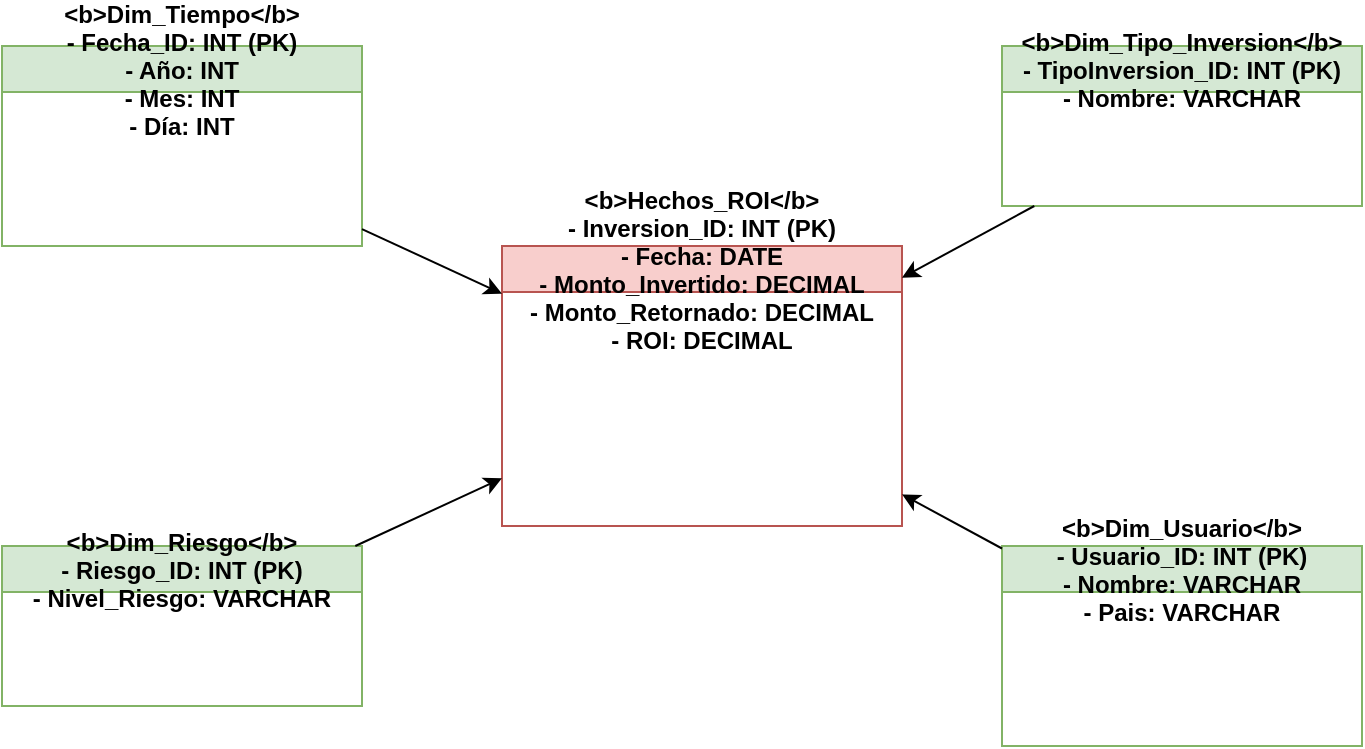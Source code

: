 <?xml version="1.0" encoding="UTF-8"?>
<mxfile>
  <diagram id="DiagramaROI" name="Diagrama ROI">
    <mxGraphModel dx="1093" dy="714" grid="1" gridSize="10" guides="1" tooltips="1" connect="1" arrows="1" fold="1" page="1" pageScale="1" pageWidth="827" pageHeight="1169" math="0" shadow="0">
      <root>
        <mxCell id="0" />
        <mxCell id="1" parent="0" />
        
        <!-- Tabla de hechos: Hechos_ROI -->
        <mxCell id="Hechos_ROI" value="&lt;b&gt;Hechos_ROI&lt;/b&gt;&#xa; - Inversion_ID: INT (PK)&#xa; - Fecha: DATE&#xa; - Monto_Invertido: DECIMAL&#xa; - Monto_Retornado: DECIMAL&#xa; - ROI: DECIMAL" 
          style="swimlane;fontStyle=1;fillColor=#F8CECC;strokeColor=#B85450" vertex="1" parent="1">
          <mxGeometry x="300" y="150" width="200" height="140" as="geometry" />
        </mxCell>

        <!-- Dim_Tiempo -->
        <mxCell id="Dim_Tiempo" value="&lt;b&gt;Dim_Tiempo&lt;/b&gt;&#xa; - Fecha_ID: INT (PK)&#xa; - Año: INT&#xa; - Mes: INT&#xa; - Día: INT" 
          style="swimlane;fontStyle=1;fillColor=#D5E8D4;strokeColor=#82B366" vertex="1" parent="1">
          <mxGeometry x="50" y="50" width="180" height="100" as="geometry" />
        </mxCell>

        <!-- Dim_Tipo_Inversion -->
        <mxCell id="Dim_Tipo_Inversion" value="&lt;b&gt;Dim_Tipo_Inversion&lt;/b&gt;&#xa; - TipoInversion_ID: INT (PK)&#xa; - Nombre: VARCHAR" 
          style="swimlane;fontStyle=1;fillColor=#D5E8D4;strokeColor=#82B366" vertex="1" parent="1">
          <mxGeometry x="550" y="50" width="180" height="80" as="geometry" />
        </mxCell>

        <!-- Dim_Riesgo -->
        <mxCell id="Dim_Riesgo" value="&lt;b&gt;Dim_Riesgo&lt;/b&gt;&#xa; - Riesgo_ID: INT (PK)&#xa; - Nivel_Riesgo: VARCHAR" 
          style="swimlane;fontStyle=1;fillColor=#D5E8D4;strokeColor=#82B366" vertex="1" parent="1">
          <mxGeometry x="50" y="300" width="180" height="80" as="geometry" />
        </mxCell>

        <!-- Dim_Usuario -->
        <mxCell id="Dim_Usuario" value="&lt;b&gt;Dim_Usuario&lt;/b&gt;&#xa; - Usuario_ID: INT (PK)&#xa; - Nombre: VARCHAR&#xa; - Pais: VARCHAR" 
          style="swimlane;fontStyle=1;fillColor=#D5E8D4;strokeColor=#82B366" vertex="1" parent="1">
          <mxGeometry x="550" y="300" width="180" height="100" as="geometry" />
        </mxCell>

        <!-- Relaciones -->
        <mxCell id="rel_1" edge="1" parent="1" source="Dim_Tiempo" target="Hechos_ROI">
          <mxGeometry relative="1" as="geometry" />
        </mxCell>

        <mxCell id="rel_2" edge="1" parent="1" source="Dim_Tipo_Inversion" target="Hechos_ROI">
          <mxGeometry relative="1" as="geometry" />
        </mxCell>

        <mxCell id="rel_3" edge="1" parent="1" source="Dim_Riesgo" target="Hechos_ROI">
          <mxGeometry relative="1" as="geometry" />
        </mxCell>

        <mxCell id="rel_4" edge="1" parent="1" source="Dim_Usuario" target="Hechos_ROI">
          <mxGeometry relative="1" as="geometry" />
        </mxCell>

      </root>
    </mxGraphModel>
  </diagram>
</mxfile>
